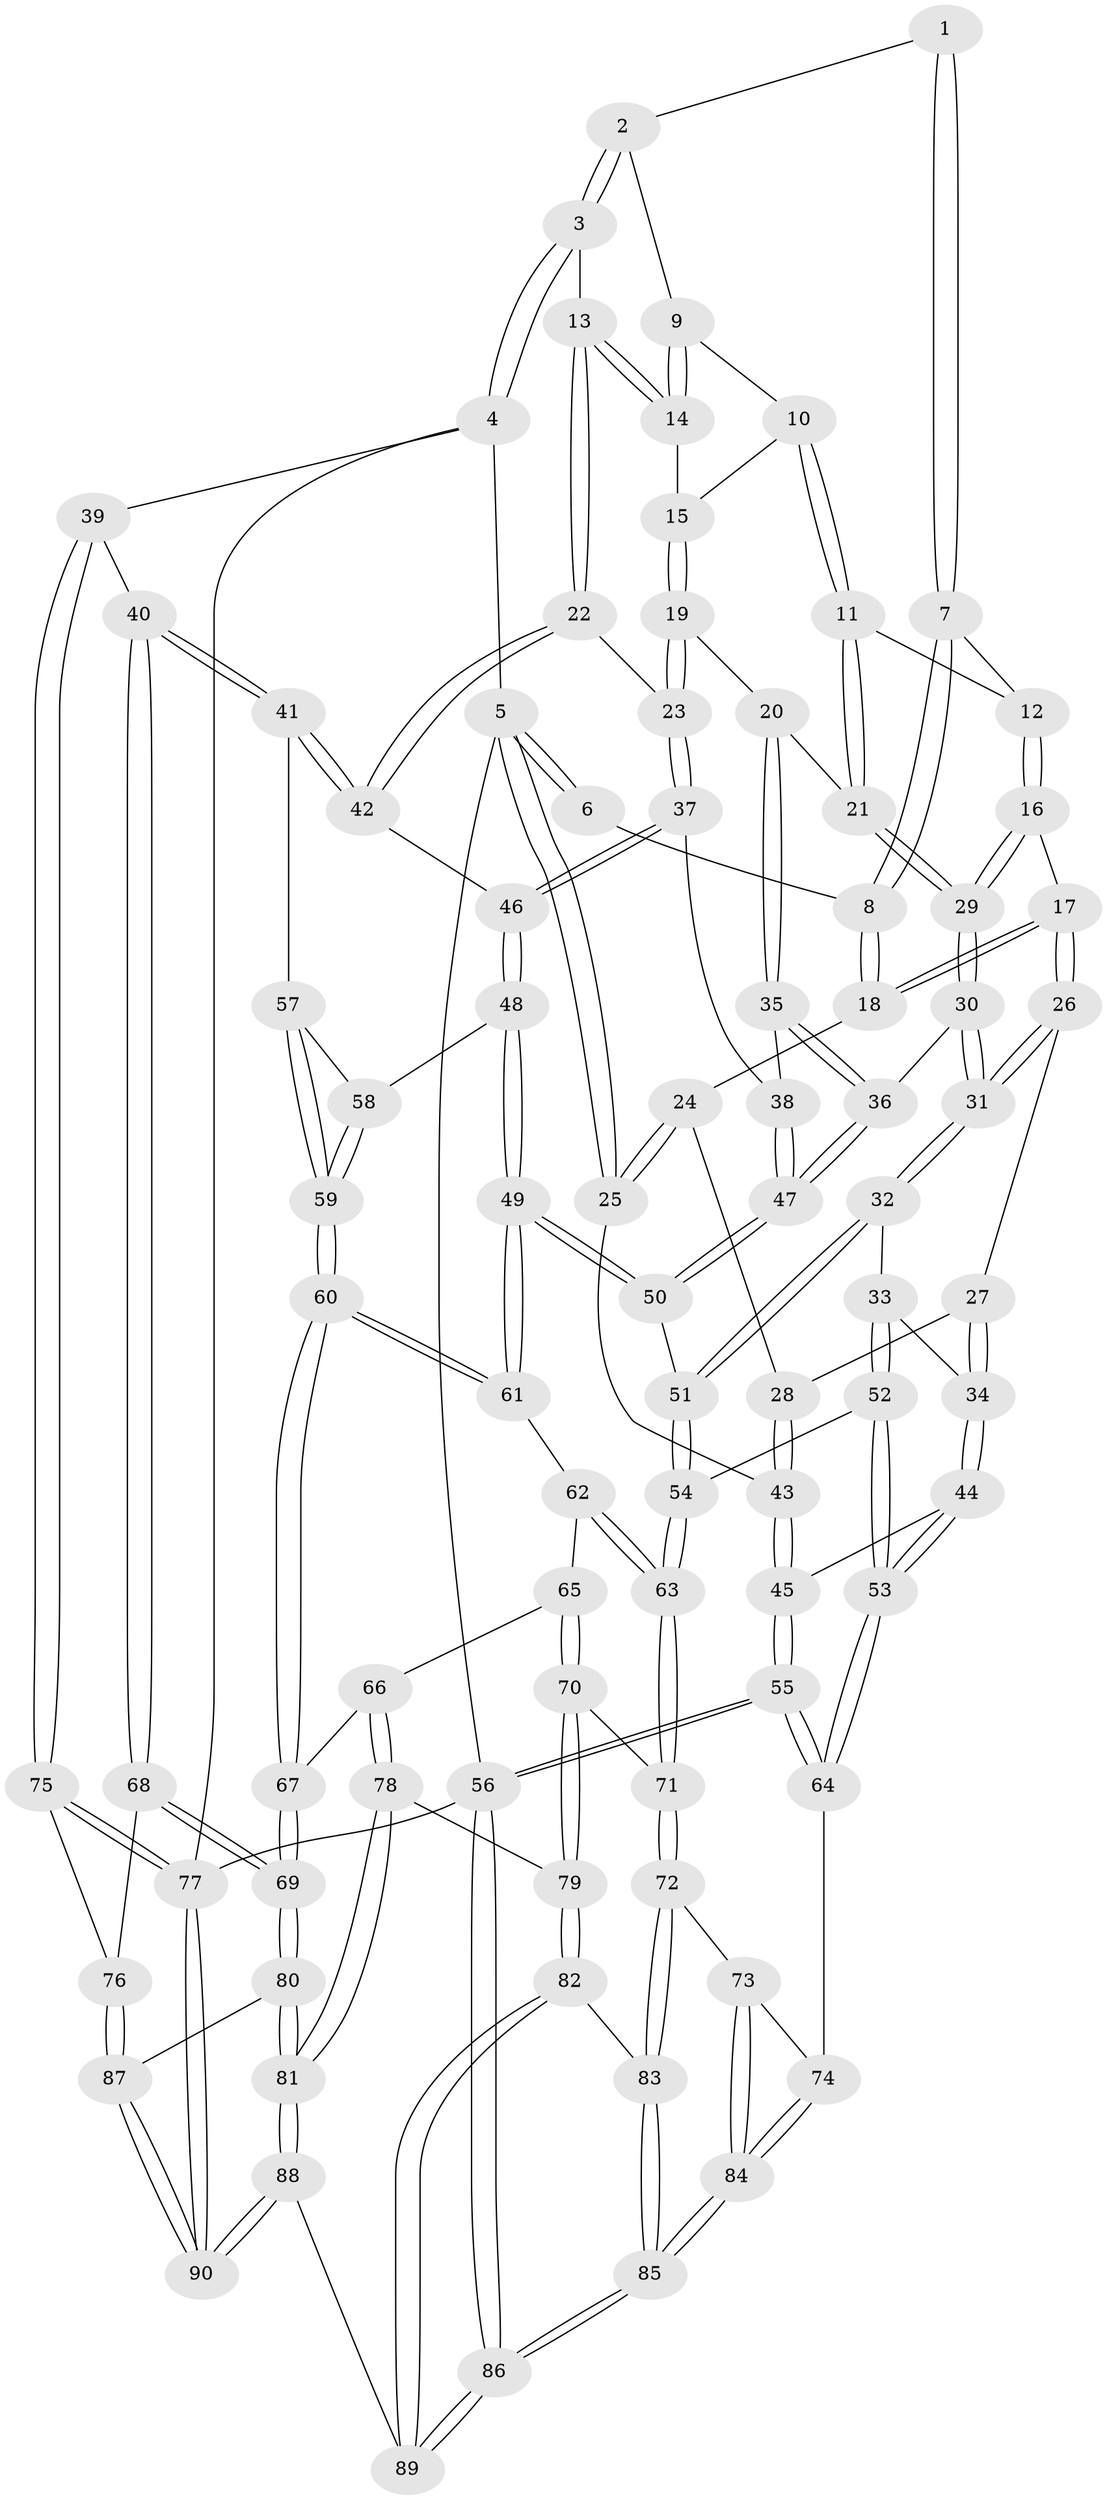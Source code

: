 // Generated by graph-tools (version 1.1) at 2025/11/02/27/25 16:11:54]
// undirected, 90 vertices, 222 edges
graph export_dot {
graph [start="1"]
  node [color=gray90,style=filled];
  1 [pos="+0.3397854556974599+0"];
  2 [pos="+0.6069314560299336+0"];
  3 [pos="+1+0"];
  4 [pos="+1+0"];
  5 [pos="+0+0"];
  6 [pos="+0.11137882647992935+0"];
  7 [pos="+0.3438986905116116+0"];
  8 [pos="+0.1451759105057444+0.08936772469429057"];
  9 [pos="+0.5941457156300974+0"];
  10 [pos="+0.5460593040253631+0.03628258588497916"];
  11 [pos="+0.4386636313789959+0.10308752377191581"];
  12 [pos="+0.3572800930987445+0"];
  13 [pos="+0.8175675846981043+0.1327065510664242"];
  14 [pos="+0.6556566689123+0.073738049746548"];
  15 [pos="+0.5989413722111817+0.10636138800217916"];
  16 [pos="+0.2163165888528406+0.14163813657140314"];
  17 [pos="+0.17883759094504761+0.14255899883777037"];
  18 [pos="+0.1430768512397994+0.10327615698931676"];
  19 [pos="+0.5332647176365536+0.19809267881694154"];
  20 [pos="+0.5160439026925993+0.19640926303940687"];
  21 [pos="+0.4475400059782638+0.16039587271018885"];
  22 [pos="+0.8063094314607646+0.1702147914050846"];
  23 [pos="+0.6511498772585287+0.2593817143624775"];
  24 [pos="+0.1279604884577157+0.10147814851536965"];
  25 [pos="+0+0"];
  26 [pos="+0.16507281938721022+0.17138589407581664"];
  27 [pos="+0.09764801807353218+0.2374054125080212"];
  28 [pos="+0+0.18636307813710812"];
  29 [pos="+0.3432566160721326+0.24076850090424076"];
  30 [pos="+0.32764690450404443+0.3086683942582319"];
  31 [pos="+0.2326402843711723+0.37236931333034456"];
  32 [pos="+0.21385155598797273+0.3933375671309243"];
  33 [pos="+0.21279033733840538+0.39388283050254674"];
  34 [pos="+0.11857455044517243+0.38347482971452546"];
  35 [pos="+0.5068280410899865+0.24229931966036397"];
  36 [pos="+0.4130053528563144+0.3737178035951988"];
  37 [pos="+0.6419648223504415+0.33525962664745784"];
  38 [pos="+0.5062664686794187+0.3430181390153216"];
  39 [pos="+1+0.5063938088889869"];
  40 [pos="+1+0.5064013754418801"];
  41 [pos="+1+0.4920209832715433"];
  42 [pos="+0.8987151074618335+0.3753053730380874"];
  43 [pos="+0+0.19010820235891404"];
  44 [pos="+0.003763427947737921+0.43012433661056304"];
  45 [pos="+0+0.3998934981706326"];
  46 [pos="+0.6566478485996775+0.43831845926293883"];
  47 [pos="+0.44902864234296536+0.4127691108874118"];
  48 [pos="+0.652497197564436+0.4473102756737656"];
  49 [pos="+0.5057972025265205+0.5136263471220633"];
  50 [pos="+0.47649630327179593+0.49901321109939345"];
  51 [pos="+0.39369229732661426+0.5253414038537204"];
  52 [pos="+0.21174638698515702+0.6521219257611428"];
  53 [pos="+0.14559910181834557+0.6792561887051094"];
  54 [pos="+0.26446408466360477+0.6577231307127169"];
  55 [pos="+0+0.8294593235637061"];
  56 [pos="+0+1"];
  57 [pos="+0.937881567624452+0.545874562885836"];
  58 [pos="+0.6574709064967107+0.45442585737871954"];
  59 [pos="+0.7634230733057812+0.6493257369012875"];
  60 [pos="+0.7597281410861314+0.6569312394984023"];
  61 [pos="+0.5154380431327018+0.560391400575012"];
  62 [pos="+0.5157040611155502+0.6011373628967138"];
  63 [pos="+0.3018261745358961+0.6900721012827963"];
  64 [pos="+0.10213489628267325+0.7284882755207477"];
  65 [pos="+0.5286951634390272+0.6967474884395737"];
  66 [pos="+0.5913018471668596+0.7319164995918773"];
  67 [pos="+0.7471324463548664+0.7008011720566306"];
  68 [pos="+0.8745395347867946+0.8097982946760691"];
  69 [pos="+0.7925521141734095+0.7977555540447248"];
  70 [pos="+0.39372478738006+0.7798845939408492"];
  71 [pos="+0.38594634690689184+0.7810661561509648"];
  72 [pos="+0.33944365891754924+0.8925277663465695"];
  73 [pos="+0.3351384496749497+0.8920583227875173"];
  74 [pos="+0.14766743288827477+0.8139148615777473"];
  75 [pos="+1+0.755541337928732"];
  76 [pos="+0.9135557254366293+0.8412887679763066"];
  77 [pos="+1+1"];
  78 [pos="+0.5850694365251159+0.884057036104749"];
  79 [pos="+0.5150370522988289+0.8712088875206309"];
  80 [pos="+0.7457671696473974+0.8957870743663686"];
  81 [pos="+0.6624608633508762+0.9957107608248231"];
  82 [pos="+0.3977546018505009+0.9897263612850404"];
  83 [pos="+0.3401132621868822+0.8946718150459777"];
  84 [pos="+0.15228766501741303+0.9541236634770596"];
  85 [pos="+0.0731200974661901+1"];
  86 [pos="+0+1"];
  87 [pos="+0.9571265879747601+0.9865008333509119"];
  88 [pos="+0.6376706834431222+1"];
  89 [pos="+0.4655958717254455+1"];
  90 [pos="+1+1"];
  1 -- 2;
  1 -- 7;
  1 -- 7;
  2 -- 3;
  2 -- 3;
  2 -- 9;
  3 -- 4;
  3 -- 4;
  3 -- 13;
  4 -- 5;
  4 -- 39;
  4 -- 77;
  5 -- 6;
  5 -- 6;
  5 -- 25;
  5 -- 25;
  5 -- 56;
  6 -- 8;
  7 -- 8;
  7 -- 8;
  7 -- 12;
  8 -- 18;
  8 -- 18;
  9 -- 10;
  9 -- 14;
  9 -- 14;
  10 -- 11;
  10 -- 11;
  10 -- 15;
  11 -- 12;
  11 -- 21;
  11 -- 21;
  12 -- 16;
  12 -- 16;
  13 -- 14;
  13 -- 14;
  13 -- 22;
  13 -- 22;
  14 -- 15;
  15 -- 19;
  15 -- 19;
  16 -- 17;
  16 -- 29;
  16 -- 29;
  17 -- 18;
  17 -- 18;
  17 -- 26;
  17 -- 26;
  18 -- 24;
  19 -- 20;
  19 -- 23;
  19 -- 23;
  20 -- 21;
  20 -- 35;
  20 -- 35;
  21 -- 29;
  21 -- 29;
  22 -- 23;
  22 -- 42;
  22 -- 42;
  23 -- 37;
  23 -- 37;
  24 -- 25;
  24 -- 25;
  24 -- 28;
  25 -- 43;
  26 -- 27;
  26 -- 31;
  26 -- 31;
  27 -- 28;
  27 -- 34;
  27 -- 34;
  28 -- 43;
  28 -- 43;
  29 -- 30;
  29 -- 30;
  30 -- 31;
  30 -- 31;
  30 -- 36;
  31 -- 32;
  31 -- 32;
  32 -- 33;
  32 -- 51;
  32 -- 51;
  33 -- 34;
  33 -- 52;
  33 -- 52;
  34 -- 44;
  34 -- 44;
  35 -- 36;
  35 -- 36;
  35 -- 38;
  36 -- 47;
  36 -- 47;
  37 -- 38;
  37 -- 46;
  37 -- 46;
  38 -- 47;
  38 -- 47;
  39 -- 40;
  39 -- 75;
  39 -- 75;
  40 -- 41;
  40 -- 41;
  40 -- 68;
  40 -- 68;
  41 -- 42;
  41 -- 42;
  41 -- 57;
  42 -- 46;
  43 -- 45;
  43 -- 45;
  44 -- 45;
  44 -- 53;
  44 -- 53;
  45 -- 55;
  45 -- 55;
  46 -- 48;
  46 -- 48;
  47 -- 50;
  47 -- 50;
  48 -- 49;
  48 -- 49;
  48 -- 58;
  49 -- 50;
  49 -- 50;
  49 -- 61;
  49 -- 61;
  50 -- 51;
  51 -- 54;
  51 -- 54;
  52 -- 53;
  52 -- 53;
  52 -- 54;
  53 -- 64;
  53 -- 64;
  54 -- 63;
  54 -- 63;
  55 -- 56;
  55 -- 56;
  55 -- 64;
  55 -- 64;
  56 -- 86;
  56 -- 86;
  56 -- 77;
  57 -- 58;
  57 -- 59;
  57 -- 59;
  58 -- 59;
  58 -- 59;
  59 -- 60;
  59 -- 60;
  60 -- 61;
  60 -- 61;
  60 -- 67;
  60 -- 67;
  61 -- 62;
  62 -- 63;
  62 -- 63;
  62 -- 65;
  63 -- 71;
  63 -- 71;
  64 -- 74;
  65 -- 66;
  65 -- 70;
  65 -- 70;
  66 -- 67;
  66 -- 78;
  66 -- 78;
  67 -- 69;
  67 -- 69;
  68 -- 69;
  68 -- 69;
  68 -- 76;
  69 -- 80;
  69 -- 80;
  70 -- 71;
  70 -- 79;
  70 -- 79;
  71 -- 72;
  71 -- 72;
  72 -- 73;
  72 -- 83;
  72 -- 83;
  73 -- 74;
  73 -- 84;
  73 -- 84;
  74 -- 84;
  74 -- 84;
  75 -- 76;
  75 -- 77;
  75 -- 77;
  76 -- 87;
  76 -- 87;
  77 -- 90;
  77 -- 90;
  78 -- 79;
  78 -- 81;
  78 -- 81;
  79 -- 82;
  79 -- 82;
  80 -- 81;
  80 -- 81;
  80 -- 87;
  81 -- 88;
  81 -- 88;
  82 -- 83;
  82 -- 89;
  82 -- 89;
  83 -- 85;
  83 -- 85;
  84 -- 85;
  84 -- 85;
  85 -- 86;
  85 -- 86;
  86 -- 89;
  86 -- 89;
  87 -- 90;
  87 -- 90;
  88 -- 89;
  88 -- 90;
  88 -- 90;
}

